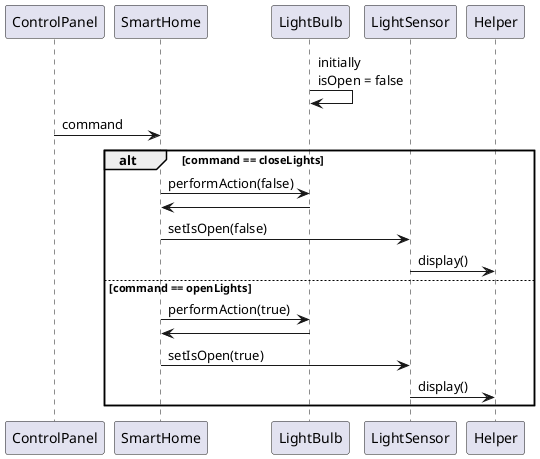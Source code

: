 @startuml
participant LightBulb order 300
participant ControlPanel order 100
participant SmartHome order 200
participant Helper order 500
participant LightSensor order 400


LightBulb -> LightBulb: initially\nisOpen = false
ControlPanel -> SmartHome: command
alt command == closeLights
SmartHome -> LightBulb: performAction(false)
LightBulb -> SmartHome:
SmartHome -> LightSensor: setIsOpen(false)
LightSensor -> Helper: display()
else command == openLights
SmartHome -> LightBulb: performAction(true)
LightBulb -> SmartHome:
SmartHome -> LightSensor: setIsOpen(true)
LightSensor -> Helper: display()
end
@enduml